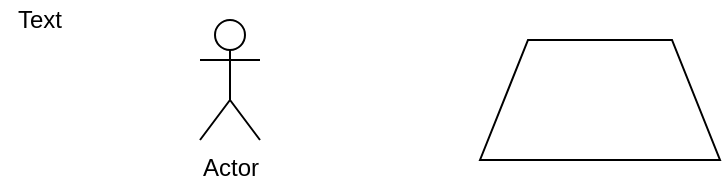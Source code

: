 <mxfile version="12.3.3" type="github" pages="1">
  <diagram id="zlUfGWhfjDobWCDwf9dy" name="Page-1">
    <mxGraphModel dx="919" dy="654" grid="1" gridSize="10" guides="1" tooltips="1" connect="1" arrows="1" fold="1" page="1" pageScale="1" pageWidth="3300" pageHeight="4681" math="0" shadow="0">
      <root>
        <mxCell id="0"/>
        <mxCell id="1" parent="0"/>
        <mxCell id="cgju45U1cOqjjoyWh1Tp-1" value="Text" style="text;html=1;strokeColor=none;fillColor=none;align=center;verticalAlign=middle;whiteSpace=wrap;rounded=0;" parent="1" vertex="1">
          <mxGeometry x="310" y="260" width="40" height="20" as="geometry"/>
        </mxCell>
        <mxCell id="cgju45U1cOqjjoyWh1Tp-2" value="Actor" style="shape=umlActor;verticalLabelPosition=bottom;labelBackgroundColor=#ffffff;verticalAlign=top;html=1;outlineConnect=0;" parent="1" vertex="1">
          <mxGeometry x="410" y="270" width="30" height="60" as="geometry"/>
        </mxCell>
        <mxCell id="ufLqWzV-3YiSkc7LbR0R-1" value="" style="shape=trapezoid;perimeter=trapezoidPerimeter;whiteSpace=wrap;html=1;" vertex="1" parent="1">
          <mxGeometry x="550" y="280" width="120" height="60" as="geometry"/>
        </mxCell>
      </root>
    </mxGraphModel>
  </diagram>
</mxfile>
